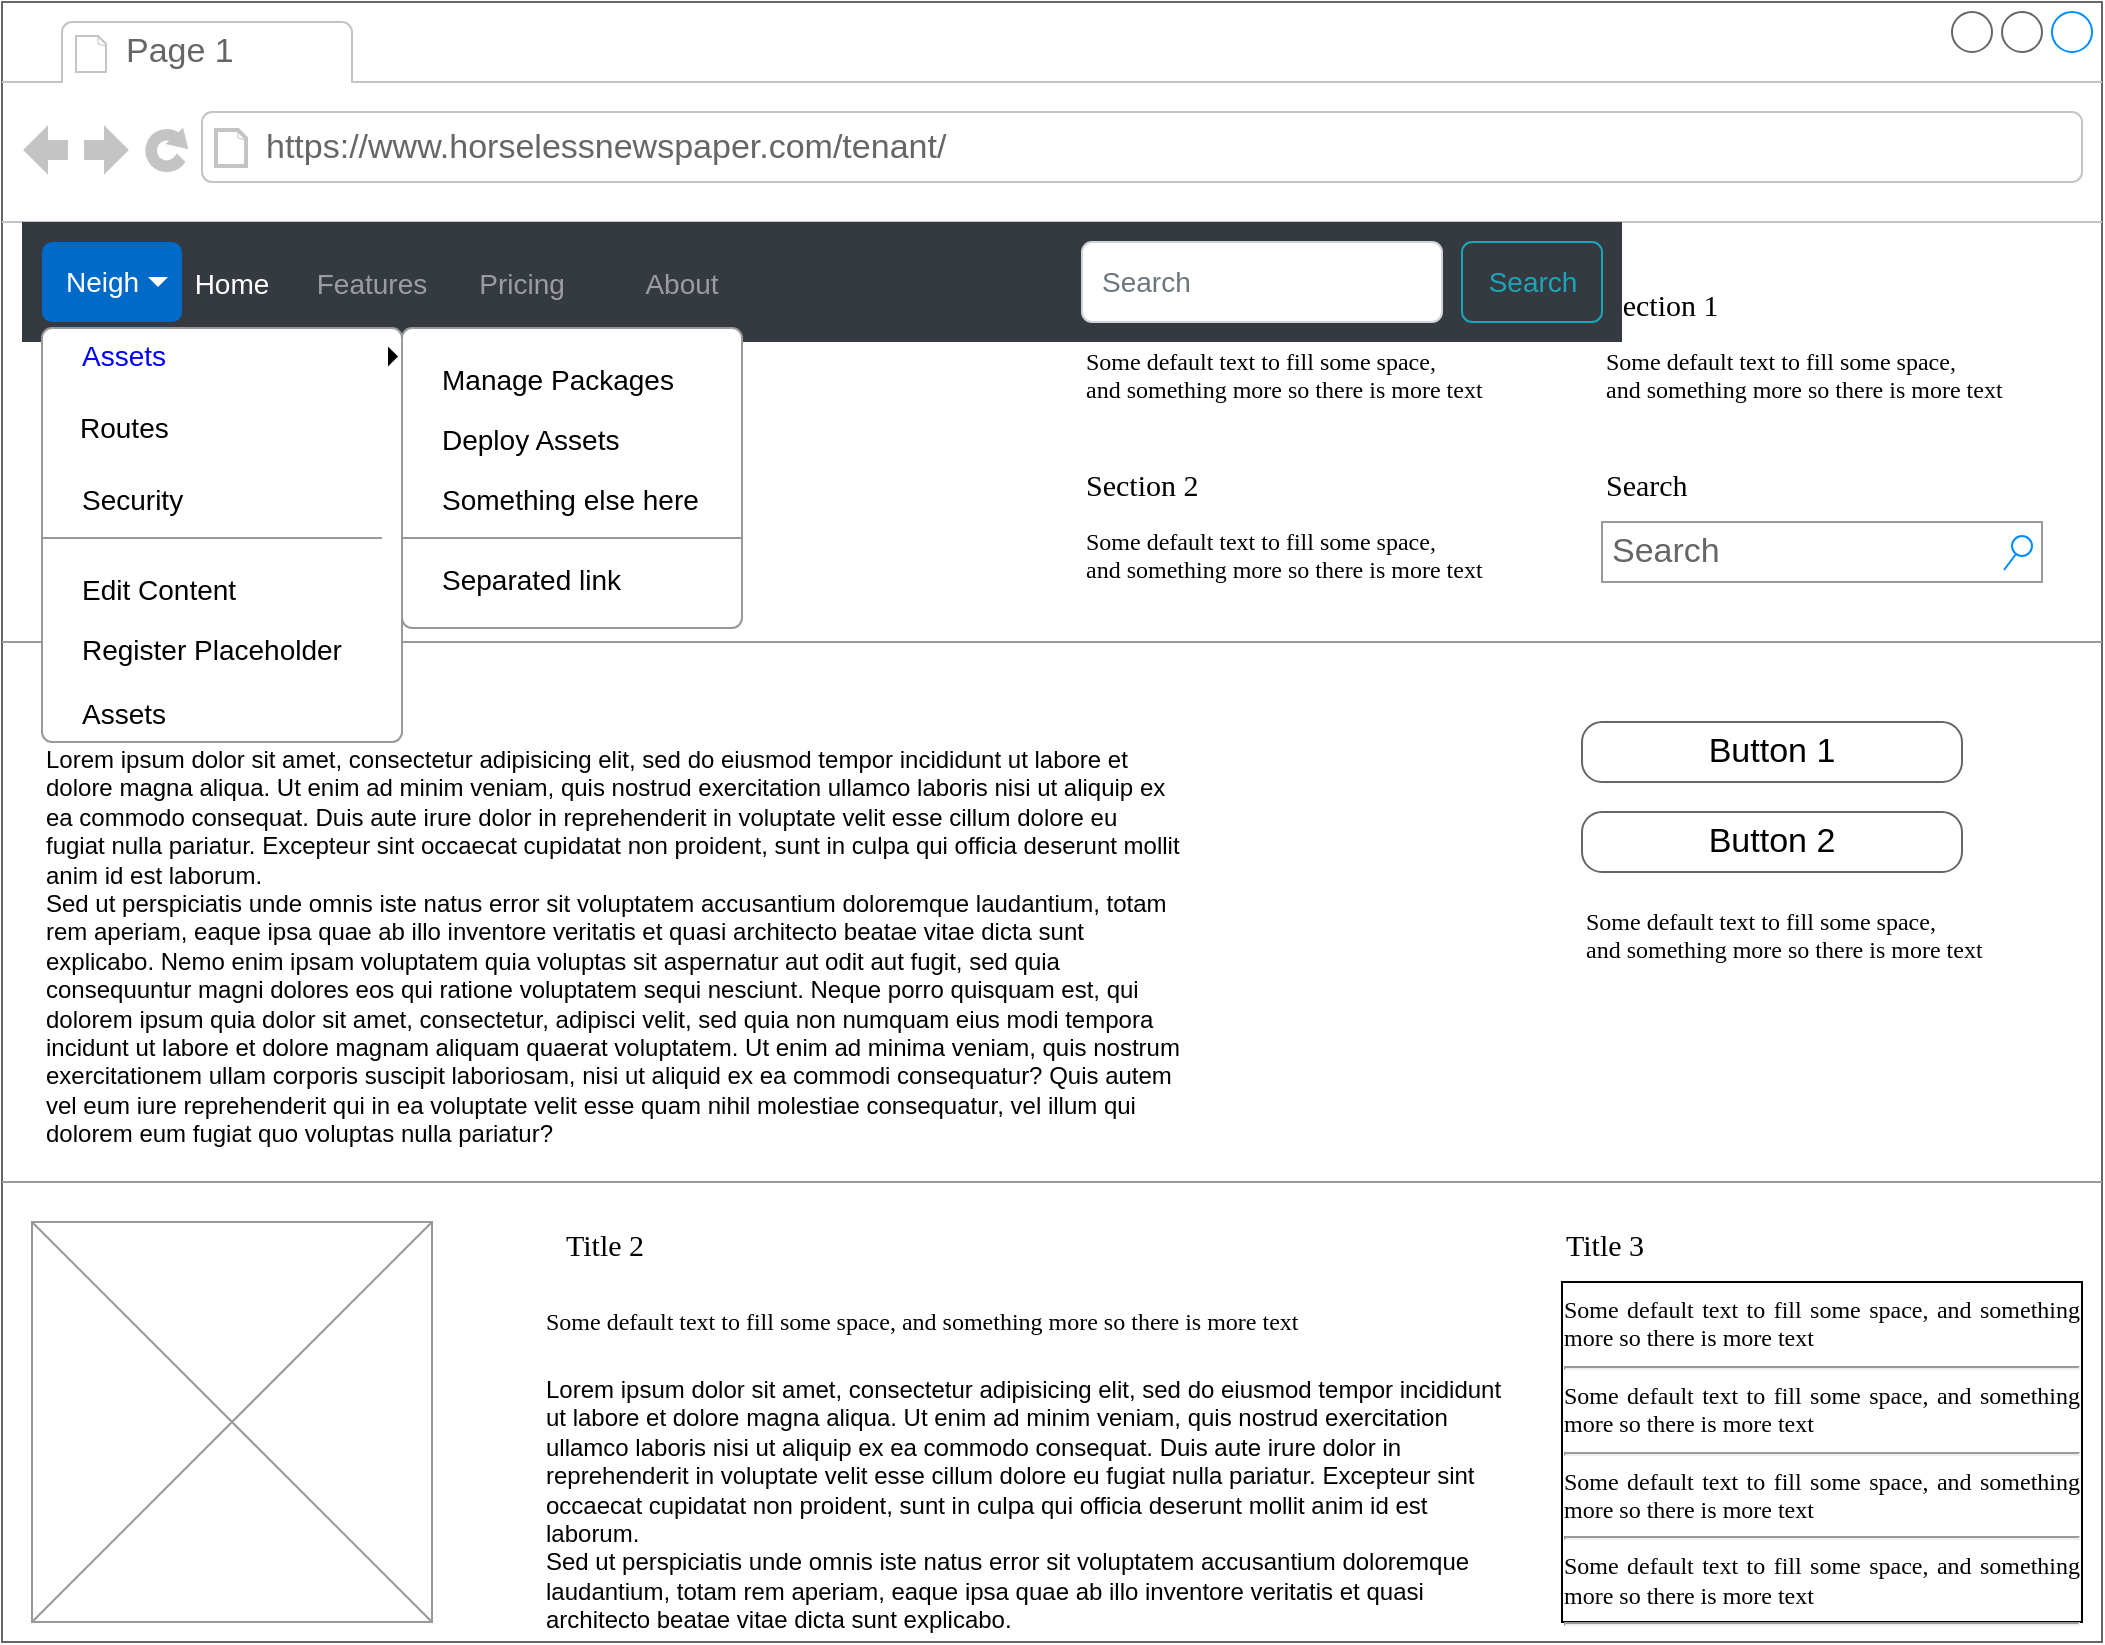<mxfile version="15.8.7" type="device"><diagram name="Page-1" id="2cc2dc42-3aac-f2a9-1cec-7a8b7cbee084"><mxGraphModel dx="1102" dy="865" grid="1" gridSize="10" guides="1" tooltips="1" connect="1" arrows="1" fold="1" page="1" pageScale="1" pageWidth="1100" pageHeight="850" background="#ffffff" math="0" shadow="0"><root><mxCell id="0"/><mxCell id="1" style="" parent="0"/><mxCell id="7026571954dc6520-1" value="" style="strokeWidth=1;shadow=0;dashed=0;align=center;html=1;shape=mxgraph.mockup.containers.browserWindow;rSize=0;strokeColor=#666666;mainText=,;recursiveResize=0;rounded=0;labelBackgroundColor=none;fontFamily=Verdana;fontSize=12" parent="1" vertex="1"><mxGeometry x="30" y="20" width="1050" height="820" as="geometry"/></mxCell><mxCell id="7026571954dc6520-2" value="Page 1" style="strokeWidth=1;shadow=0;dashed=0;align=center;html=1;shape=mxgraph.mockup.containers.anchor;fontSize=17;fontColor=#666666;align=left;" parent="7026571954dc6520-1" vertex="1"><mxGeometry x="60" y="12" width="110" height="26" as="geometry"/></mxCell><mxCell id="7026571954dc6520-3" value="https://www.horselessnewspaper.com/tenant/" style="strokeWidth=1;shadow=0;dashed=0;align=center;html=1;shape=mxgraph.mockup.containers.anchor;rSize=0;fontSize=17;fontColor=#666666;align=left;" parent="7026571954dc6520-1" vertex="1"><mxGeometry x="130" y="60" width="250" height="26" as="geometry"/></mxCell><mxCell id="7026571954dc6520-4" value="Horseless Newspaper" style="text;html=1;points=[];align=left;verticalAlign=top;spacingTop=-4;fontSize=30;fontFamily=Verdana" parent="7026571954dc6520-1" vertex="1"><mxGeometry x="30" y="140" width="340" height="50" as="geometry"/></mxCell><mxCell id="7026571954dc6520-6" value="Section 1" style="text;html=1;points=[];align=left;verticalAlign=top;spacingTop=-4;fontSize=15;fontFamily=Verdana" parent="7026571954dc6520-1" vertex="1"><mxGeometry x="540" y="140" width="170" height="30" as="geometry"/></mxCell><mxCell id="7026571954dc6520-7" value="Some default text to fill some space, and&amp;nbsp;&lt;span&gt;something more so there is more text&lt;/span&gt;" style="text;html=1;points=[];align=left;verticalAlign=top;spacingTop=-4;fontSize=12;fontFamily=Verdana;whiteSpace=wrap;" parent="7026571954dc6520-1" vertex="1"><mxGeometry x="540" y="170" width="240" height="40" as="geometry"/></mxCell><mxCell id="7026571954dc6520-8" value="Section 2" style="text;html=1;points=[];align=left;verticalAlign=top;spacingTop=-4;fontSize=15;fontFamily=Verdana" parent="7026571954dc6520-1" vertex="1"><mxGeometry x="540" y="230" width="170" height="30" as="geometry"/></mxCell><mxCell id="7026571954dc6520-9" value="Some default text to fill some space, and&amp;nbsp;&lt;span&gt;something more so there is more text&lt;/span&gt;" style="text;html=1;points=[];align=left;verticalAlign=top;spacingTop=-4;fontSize=12;fontFamily=Verdana;whiteSpace=wrap;" parent="7026571954dc6520-1" vertex="1"><mxGeometry x="540" y="260" width="240" height="40" as="geometry"/></mxCell><mxCell id="7026571954dc6520-10" value="Section 1" style="text;html=1;points=[];align=left;verticalAlign=top;spacingTop=-4;fontSize=15;fontFamily=Verdana" parent="7026571954dc6520-1" vertex="1"><mxGeometry x="800" y="140" width="170" height="30" as="geometry"/></mxCell><mxCell id="7026571954dc6520-11" value="Some default text to fill some space, and&amp;nbsp;&lt;span&gt;something more so there is more text&lt;/span&gt;" style="text;html=1;points=[];align=left;verticalAlign=top;spacingTop=-4;fontSize=12;fontFamily=Verdana;whiteSpace=wrap;" parent="7026571954dc6520-1" vertex="1"><mxGeometry x="800" y="170" width="240" height="40" as="geometry"/></mxCell><mxCell id="7026571954dc6520-12" value="Search" style="text;html=1;points=[];align=left;verticalAlign=top;spacingTop=-4;fontSize=15;fontFamily=Verdana" parent="7026571954dc6520-1" vertex="1"><mxGeometry x="800" y="230" width="170" height="30" as="geometry"/></mxCell><mxCell id="7026571954dc6520-14" value="Search" style="strokeWidth=1;shadow=0;dashed=0;align=center;html=1;shape=mxgraph.mockup.forms.searchBox;strokeColor=#999999;mainText=;strokeColor2=#008cff;fontColor=#666666;fontSize=17;align=left;spacingLeft=3;rounded=0;labelBackgroundColor=none;" parent="7026571954dc6520-1" vertex="1"><mxGeometry x="800" y="260" width="220" height="30" as="geometry"/></mxCell><mxCell id="7026571954dc6520-15" value="" style="verticalLabelPosition=bottom;shadow=0;dashed=0;align=center;html=1;verticalAlign=top;strokeWidth=1;shape=mxgraph.mockup.markup.line;strokeColor=#999999;rounded=0;labelBackgroundColor=none;fillColor=#ffffff;fontFamily=Verdana;fontSize=12;fontColor=#000000;" parent="7026571954dc6520-1" vertex="1"><mxGeometry y="310" width="1050" height="20" as="geometry"/></mxCell><mxCell id="7026571954dc6520-16" value="Title 1" style="text;html=1;points=[];align=left;verticalAlign=top;spacingTop=-4;fontSize=15;fontFamily=Verdana" parent="7026571954dc6520-1" vertex="1"><mxGeometry x="20" y="330" width="170" height="30" as="geometry"/></mxCell><mxCell id="7026571954dc6520-17" value="Lorem ipsum dolor sit amet, consectetur adipisicing elit, sed do eiusmod tempor incididunt ut labore et dolore magna aliqua. Ut enim ad minim veniam, quis nostrud exercitation ullamco laboris nisi ut aliquip ex ea commodo consequat. Duis aute irure dolor in reprehenderit in voluptate velit esse cillum dolore eu fugiat nulla pariatur. Excepteur sint occaecat cupidatat non proident, sunt in culpa qui officia deserunt mollit anim id est laborum.&#10;Sed ut perspiciatis unde omnis iste natus error sit voluptatem accusantium doloremque laudantium, totam rem aperiam, eaque ipsa quae ab illo inventore veritatis et quasi architecto beatae vitae dicta sunt explicabo. Nemo enim ipsam voluptatem quia voluptas sit aspernatur aut odit aut fugit, sed quia consequuntur magni dolores eos qui ratione voluptatem sequi nesciunt. Neque porro quisquam est, qui dolorem ipsum quia dolor sit amet, consectetur, adipisci velit, sed quia non numquam eius modi tempora incidunt ut labore et dolore magnam aliquam quaerat voluptatem. Ut enim ad minima veniam, quis nostrum exercitationem ullam corporis suscipit laboriosam, nisi ut aliquid ex ea commodi consequatur? Quis autem vel eum iure reprehenderit qui in ea voluptate velit esse quam nihil molestiae consequatur, vel illum qui dolorem eum fugiat quo voluptas nulla pariatur?" style="text;spacingTop=-5;whiteSpace=wrap;html=1;align=left;fontSize=12;fontFamily=Helvetica;fillColor=none;strokeColor=none;rounded=0;shadow=1;labelBackgroundColor=none;" parent="7026571954dc6520-1" vertex="1"><mxGeometry x="20" y="370" width="570" height="240" as="geometry"/></mxCell><mxCell id="7026571954dc6520-18" value="Button 1" style="strokeWidth=1;shadow=0;dashed=0;align=center;html=1;shape=mxgraph.mockup.buttons.button;strokeColor=#666666;mainText=;buttonStyle=round;fontSize=17;fontStyle=0;fillColor=none;whiteSpace=wrap;rounded=0;labelBackgroundColor=none;" parent="7026571954dc6520-1" vertex="1"><mxGeometry x="790" y="360" width="190" height="30" as="geometry"/></mxCell><mxCell id="7026571954dc6520-19" value="Button 2" style="strokeWidth=1;shadow=0;dashed=0;align=center;html=1;shape=mxgraph.mockup.buttons.button;strokeColor=#666666;mainText=;buttonStyle=round;fontSize=17;fontStyle=0;fillColor=none;whiteSpace=wrap;rounded=0;labelBackgroundColor=none;" parent="7026571954dc6520-1" vertex="1"><mxGeometry x="790" y="405" width="190" height="30" as="geometry"/></mxCell><mxCell id="7026571954dc6520-20" value="Some default text to fill some space, and&amp;nbsp;&lt;span&gt;something more so there is more text&lt;/span&gt;" style="text;html=1;points=[];align=left;verticalAlign=top;spacingTop=-4;fontSize=12;fontFamily=Verdana;whiteSpace=wrap;" parent="7026571954dc6520-1" vertex="1"><mxGeometry x="790" y="450" width="240" height="40" as="geometry"/></mxCell><mxCell id="7026571954dc6520-21" value="" style="verticalLabelPosition=bottom;shadow=0;dashed=0;align=center;html=1;verticalAlign=top;strokeWidth=1;shape=mxgraph.mockup.markup.line;strokeColor=#999999;rounded=0;labelBackgroundColor=none;fillColor=#ffffff;fontFamily=Verdana;fontSize=12;fontColor=#000000;" parent="7026571954dc6520-1" vertex="1"><mxGeometry y="580" width="1050" height="20" as="geometry"/></mxCell><mxCell id="7026571954dc6520-22" value="" style="verticalLabelPosition=bottom;shadow=0;dashed=0;align=center;html=1;verticalAlign=top;strokeWidth=1;shape=mxgraph.mockup.graphics.simpleIcon;strokeColor=#999999;fillColor=#ffffff;rounded=0;labelBackgroundColor=none;fontFamily=Verdana;fontSize=12;fontColor=#000000;" parent="7026571954dc6520-1" vertex="1"><mxGeometry x="15" y="610" width="200" height="200" as="geometry"/></mxCell><mxCell id="7026571954dc6520-31" value="Title 2" style="text;html=1;points=[];align=left;verticalAlign=top;spacingTop=-4;fontSize=15;fontFamily=Verdana" parent="7026571954dc6520-1" vertex="1"><mxGeometry x="280" y="610" width="170" height="30" as="geometry"/></mxCell><mxCell id="7026571954dc6520-32" value="Title 3" style="text;html=1;points=[];align=left;verticalAlign=top;spacingTop=-4;fontSize=15;fontFamily=Verdana" parent="7026571954dc6520-1" vertex="1"><mxGeometry x="780" y="610" width="170" height="30" as="geometry"/></mxCell><mxCell id="7026571954dc6520-33" value="&lt;div style=&quot;text-align: justify&quot;&gt;&lt;span&gt;Some default text to fill some space, and&amp;nbsp;&lt;/span&gt;&lt;span&gt;something more so there is more text&lt;/span&gt;&lt;/div&gt;&lt;div style=&quot;text-align: justify&quot;&gt;&lt;hr id=&quot;null&quot; style=&quot;text-align: justify&quot;&gt;&lt;span&gt;&lt;div style=&quot;text-align: justify&quot;&gt;&lt;span&gt;Some default text to fill some space, and&amp;nbsp;&lt;/span&gt;&lt;span&gt;something more so there is more text&lt;/span&gt;&lt;/div&gt;&lt;/span&gt;&lt;/div&gt;&lt;hr id=&quot;null&quot; style=&quot;text-align: justify&quot;&gt;&lt;span&gt;&lt;div style=&quot;text-align: justify&quot;&gt;&lt;span&gt;Some default text to fill some space, and&amp;nbsp;&lt;/span&gt;&lt;span&gt;something more so there is more text&lt;/span&gt;&lt;/div&gt;&lt;/span&gt;&lt;hr id=&quot;null&quot; style=&quot;text-align: justify&quot;&gt;&lt;span&gt;&lt;div style=&quot;text-align: justify&quot;&gt;&lt;span&gt;Some default text to fill some space, and&amp;nbsp;&lt;/span&gt;&lt;span&gt;something more so there is more text&lt;/span&gt;&lt;/div&gt;&lt;/span&gt;&lt;hr id=&quot;null&quot; style=&quot;text-align: left&quot;&gt;" style="whiteSpace=wrap;html=1;rounded=0;shadow=0;labelBackgroundColor=none;strokeWidth=1;fontFamily=Verdana;fontSize=12;align=center;verticalAlign=top;" parent="7026571954dc6520-1" vertex="1"><mxGeometry x="780" y="640" width="260" height="170" as="geometry"/></mxCell><mxCell id="7026571954dc6520-34" value="Some default text to fill some space, and&amp;nbsp;&lt;span&gt;something more so there is more text&lt;/span&gt;" style="text;html=1;points=[];align=left;verticalAlign=top;spacingTop=-4;fontSize=12;fontFamily=Verdana;whiteSpace=wrap;" parent="7026571954dc6520-1" vertex="1"><mxGeometry x="270" y="650" width="470" height="40" as="geometry"/></mxCell><mxCell id="xcr87QSX1dmaB_odBZzp-44" value="Navbar" style="html=1;shadow=0;dashed=0;fillColor=#343A40;strokeColor=none;fontSize=16;fontColor=#ffffff;align=left;spacing=15;" vertex="1" parent="7026571954dc6520-1"><mxGeometry x="10" y="110" width="800" height="60" as="geometry"/></mxCell><mxCell id="xcr87QSX1dmaB_odBZzp-45" value="Home" style="fillColor=none;strokeColor=none;fontSize=14;fontColor=#ffffff;align=center;" vertex="1" parent="xcr87QSX1dmaB_odBZzp-44"><mxGeometry width="70" height="40" relative="1" as="geometry"><mxPoint x="70" y="10" as="offset"/></mxGeometry></mxCell><mxCell id="xcr87QSX1dmaB_odBZzp-46" value="Features" style="fillColor=none;strokeColor=none;fontSize=14;fontColor=#9A9DA0;align=center;" vertex="1" parent="xcr87QSX1dmaB_odBZzp-44"><mxGeometry width="70" height="40" relative="1" as="geometry"><mxPoint x="140" y="10" as="offset"/></mxGeometry></mxCell><mxCell id="xcr87QSX1dmaB_odBZzp-47" value="Pricing" style="fillColor=none;strokeColor=none;fontSize=14;fontColor=#9A9DA0;align=center;spacingRight=0;" vertex="1" parent="xcr87QSX1dmaB_odBZzp-44"><mxGeometry width="80" height="40" relative="1" as="geometry"><mxPoint x="210" y="10" as="offset"/></mxGeometry></mxCell><mxCell id="xcr87QSX1dmaB_odBZzp-48" value="About" style="fillColor=none;strokeColor=none;fontSize=14;fontColor=#9A9DA0;align=center;" vertex="1" parent="xcr87QSX1dmaB_odBZzp-44"><mxGeometry width="80" height="40" relative="1" as="geometry"><mxPoint x="290" y="10" as="offset"/></mxGeometry></mxCell><mxCell id="xcr87QSX1dmaB_odBZzp-49" value="Search" style="html=1;shadow=0;dashed=0;shape=mxgraph.bootstrap.rrect;rSize=5;fontSize=14;fontColor=#1CA5B8;strokeColor=#1CA5B8;fillColor=none;" vertex="1" parent="xcr87QSX1dmaB_odBZzp-44"><mxGeometry x="1" width="70" height="40" relative="1" as="geometry"><mxPoint x="-80" y="10" as="offset"/></mxGeometry></mxCell><mxCell id="xcr87QSX1dmaB_odBZzp-50" value="Search" style="html=1;shadow=0;dashed=0;shape=mxgraph.bootstrap.rrect;rSize=5;fontSize=14;fontColor=#6C767D;strokeColor=#CED4DA;fillColor=#ffffff;align=left;spacing=10;" vertex="1" parent="xcr87QSX1dmaB_odBZzp-44"><mxGeometry x="1" width="180" height="40" relative="1" as="geometry"><mxPoint x="-270" y="10" as="offset"/></mxGeometry></mxCell><mxCell id="7026571954dc6520-36" value="Lorem ipsum dolor sit amet, consectetur adipisicing elit, sed do eiusmod tempor incididunt ut labore et dolore magna aliqua. Ut enim ad minim veniam, quis nostrud exercitation ullamco laboris nisi ut aliquip ex ea commodo consequat. Duis aute irure dolor in reprehenderit in voluptate velit esse cillum dolore eu fugiat nulla pariatur. Excepteur sint occaecat cupidatat non proident, sunt in culpa qui officia deserunt mollit anim id est laborum.&lt;br&gt;Sed ut perspiciatis unde omnis iste natus error sit voluptatem accusantium doloremque laudantium, totam rem aperiam, eaque ipsa quae ab illo inventore veritatis et quasi architecto beatae vitae dicta sunt explicabo.&amp;nbsp;" style="text;spacingTop=-5;whiteSpace=wrap;html=1;align=left;fontSize=12;fontFamily=Helvetica;fillColor=none;strokeColor=none;rounded=0;shadow=1;labelBackgroundColor=none;" parent="1" vertex="1"><mxGeometry x="300" y="705" width="490" height="125" as="geometry"/></mxCell><mxCell id="xcr87QSX1dmaB_odBZzp-15" value="Asset Manager Menu" style="locked=1;" parent="0"/><mxCell id="xcr87QSX1dmaB_odBZzp-16" value="Neigh" style="html=1;shadow=0;dashed=0;shape=mxgraph.bootstrap.rrect;rSize=5;strokeColor=none;strokeWidth=1;fillColor=#006AC9;fontColor=#ffffff;whiteSpace=wrap;align=left;verticalAlign=middle;fontStyle=0;fontSize=14;spacingLeft=10;" vertex="1" parent="xcr87QSX1dmaB_odBZzp-15"><mxGeometry x="50" y="140" width="70" height="40" as="geometry"/></mxCell><mxCell id="xcr87QSX1dmaB_odBZzp-17" value="" style="shape=triangle;direction=south;fillColor=#ffffff;strokeColor=none;perimeter=none;" vertex="1" parent="xcr87QSX1dmaB_odBZzp-16"><mxGeometry x="1" y="0.5" width="10" height="5" relative="1" as="geometry"><mxPoint x="-17" y="-2.5" as="offset"/></mxGeometry></mxCell><mxCell id="xcr87QSX1dmaB_odBZzp-18" value="" style="html=1;shadow=0;dashed=0;shape=mxgraph.bootstrap.rrect;rSize=5;fillColor=#ffffff;strokeColor=#999999;" vertex="1" parent="xcr87QSX1dmaB_odBZzp-15"><mxGeometry x="50" y="183" width="180" height="207" as="geometry"/></mxCell><mxCell id="xcr87QSX1dmaB_odBZzp-19" value="Assets" style="fillColor=none;strokeColor=none;align=left;spacing=20;fontSize=14;" vertex="1" parent="xcr87QSX1dmaB_odBZzp-18"><mxGeometry width="170" height="30" relative="1" as="geometry"><mxPoint y="177" as="offset"/></mxGeometry></mxCell><mxCell id="xcr87QSX1dmaB_odBZzp-20" value="Routes" style="fillColor=none;strokeColor=none;align=left;spacing=20;fontSize=14;" vertex="1" parent="xcr87QSX1dmaB_odBZzp-18"><mxGeometry width="170" height="30" relative="1" as="geometry"><mxPoint x="-1" y="34" as="offset"/></mxGeometry></mxCell><mxCell id="xcr87QSX1dmaB_odBZzp-21" value="Security" style="fillColor=none;strokeColor=none;align=left;spacing=20;fontSize=14;" vertex="1" parent="xcr87QSX1dmaB_odBZzp-18"><mxGeometry width="170" height="30" relative="1" as="geometry"><mxPoint y="70" as="offset"/></mxGeometry></mxCell><mxCell id="xcr87QSX1dmaB_odBZzp-22" value="" style="shape=line;strokeColor=#999999;perimeter=none;resizeWidth=1;" vertex="1" parent="xcr87QSX1dmaB_odBZzp-18"><mxGeometry width="170" height="10" relative="1" as="geometry"><mxPoint y="100" as="offset"/></mxGeometry></mxCell><mxCell id="xcr87QSX1dmaB_odBZzp-23" value="Edit Content" style="fillColor=none;strokeColor=none;align=left;spacing=20;fontSize=14;" vertex="1" parent="xcr87QSX1dmaB_odBZzp-18"><mxGeometry width="170" height="40" relative="1" as="geometry"><mxPoint y="110" as="offset"/></mxGeometry></mxCell><mxCell id="xcr87QSX1dmaB_odBZzp-24" value="Register Placeholder" style="fillColor=none;strokeColor=none;align=left;spacing=20;fontSize=14;" vertex="1" parent="xcr87QSX1dmaB_odBZzp-18"><mxGeometry width="170" height="40" relative="1" as="geometry"><mxPoint y="140" as="offset"/></mxGeometry></mxCell><mxCell id="xcr87QSX1dmaB_odBZzp-35" value="Assets" style="html=1;shadow=0;dashed=0;shape=mxgraph.bootstrap.rrect;rSize=5;strokeColor=none;strokeWidth=1;fillColor=none;fontColor=#0000FF;whiteSpace=wrap;align=left;verticalAlign=middle;fontStyle=0;fontSize=14;spacingLeft=10;" vertex="1" parent="xcr87QSX1dmaB_odBZzp-18"><mxGeometry x="8" width="180" height="28.552" as="geometry"/></mxCell><mxCell id="xcr87QSX1dmaB_odBZzp-36" value="" style="shape=triangle;direction=east;fillColor=#000000;strokeColor=none;perimeter=none;" vertex="1" parent="xcr87QSX1dmaB_odBZzp-35"><mxGeometry x="1" y="0.5" width="5" height="10" relative="1" as="geometry"><mxPoint x="-15" y="-5" as="offset"/></mxGeometry></mxCell><mxCell id="xcr87QSX1dmaB_odBZzp-37" value="" style="html=1;shadow=0;dashed=0;shape=mxgraph.bootstrap.rrect;rSize=5;fillColor=#ffffff;strokeColor=#999999;" vertex="1" parent="xcr87QSX1dmaB_odBZzp-15"><mxGeometry x="230" y="183" width="170" height="150" as="geometry"/></mxCell><mxCell id="xcr87QSX1dmaB_odBZzp-38" value="Manage Packages" style="fillColor=none;strokeColor=none;align=left;spacing=20;fontSize=14;" vertex="1" parent="xcr87QSX1dmaB_odBZzp-37"><mxGeometry width="170" height="30" relative="1" as="geometry"><mxPoint y="10" as="offset"/></mxGeometry></mxCell><mxCell id="xcr87QSX1dmaB_odBZzp-39" value="Deploy Assets" style="fillColor=none;strokeColor=none;align=left;spacing=20;fontSize=14;" vertex="1" parent="xcr87QSX1dmaB_odBZzp-37"><mxGeometry width="170" height="30" relative="1" as="geometry"><mxPoint y="40" as="offset"/></mxGeometry></mxCell><mxCell id="xcr87QSX1dmaB_odBZzp-40" value="Something else here" style="fillColor=none;strokeColor=none;align=left;spacing=20;fontSize=14;" vertex="1" parent="xcr87QSX1dmaB_odBZzp-37"><mxGeometry width="170" height="30" relative="1" as="geometry"><mxPoint y="70" as="offset"/></mxGeometry></mxCell><mxCell id="xcr87QSX1dmaB_odBZzp-41" value="" style="shape=line;strokeColor=#999999;perimeter=none;resizeWidth=1;" vertex="1" parent="xcr87QSX1dmaB_odBZzp-37"><mxGeometry width="170" height="10" relative="1" as="geometry"><mxPoint y="100" as="offset"/></mxGeometry></mxCell><mxCell id="xcr87QSX1dmaB_odBZzp-42" value="Separated link" style="fillColor=none;strokeColor=none;align=left;spacing=20;fontSize=14;" vertex="1" parent="xcr87QSX1dmaB_odBZzp-37"><mxGeometry width="170" height="30" relative="1" as="geometry"><mxPoint y="110" as="offset"/></mxGeometry></mxCell></root></mxGraphModel></diagram></mxfile>